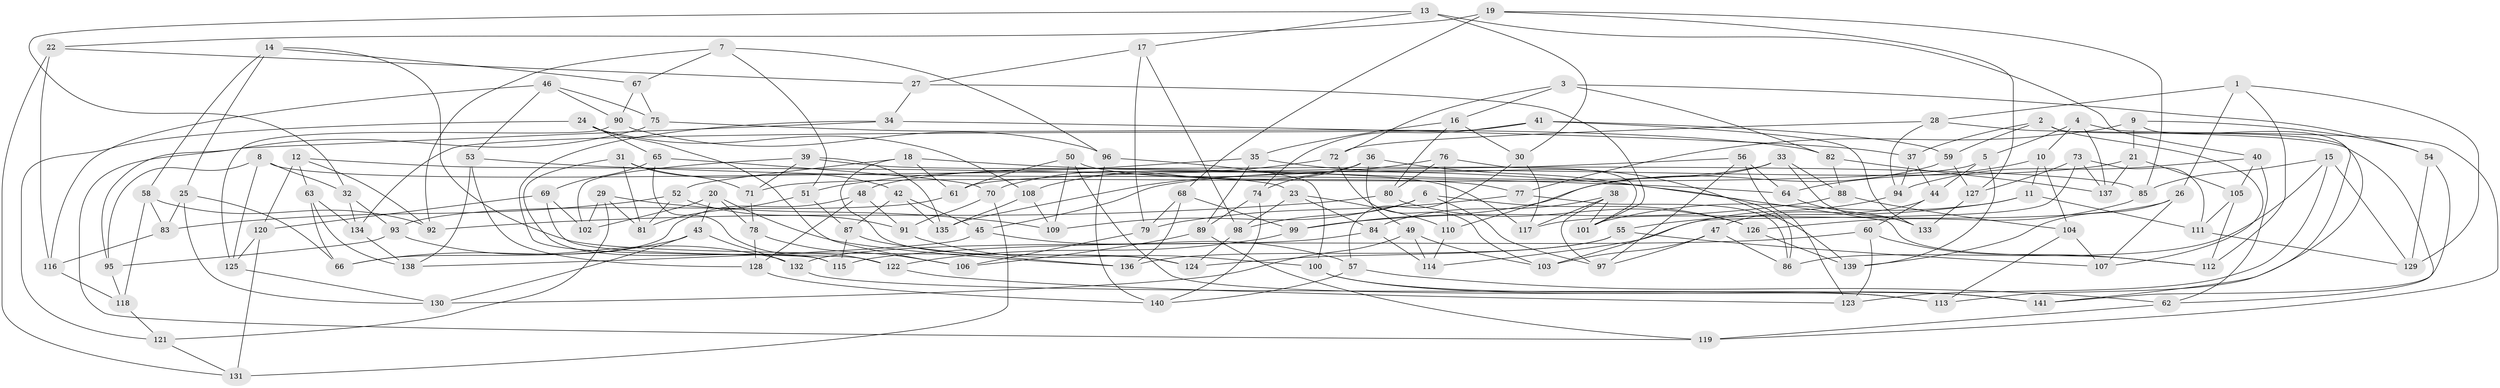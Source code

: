 // Generated by graph-tools (version 1.1) at 2025/11/02/27/25 16:11:48]
// undirected, 141 vertices, 282 edges
graph export_dot {
graph [start="1"]
  node [color=gray90,style=filled];
  1;
  2;
  3;
  4;
  5;
  6;
  7;
  8;
  9;
  10;
  11;
  12;
  13;
  14;
  15;
  16;
  17;
  18;
  19;
  20;
  21;
  22;
  23;
  24;
  25;
  26;
  27;
  28;
  29;
  30;
  31;
  32;
  33;
  34;
  35;
  36;
  37;
  38;
  39;
  40;
  41;
  42;
  43;
  44;
  45;
  46;
  47;
  48;
  49;
  50;
  51;
  52;
  53;
  54;
  55;
  56;
  57;
  58;
  59;
  60;
  61;
  62;
  63;
  64;
  65;
  66;
  67;
  68;
  69;
  70;
  71;
  72;
  73;
  74;
  75;
  76;
  77;
  78;
  79;
  80;
  81;
  82;
  83;
  84;
  85;
  86;
  87;
  88;
  89;
  90;
  91;
  92;
  93;
  94;
  95;
  96;
  97;
  98;
  99;
  100;
  101;
  102;
  103;
  104;
  105;
  106;
  107;
  108;
  109;
  110;
  111;
  112;
  113;
  114;
  115;
  116;
  117;
  118;
  119;
  120;
  121;
  122;
  123;
  124;
  125;
  126;
  127;
  128;
  129;
  130;
  131;
  132;
  133;
  134;
  135;
  136;
  137;
  138;
  139;
  140;
  141;
  1 -- 112;
  1 -- 129;
  1 -- 28;
  1 -- 26;
  2 -- 37;
  2 -- 59;
  2 -- 107;
  2 -- 141;
  3 -- 54;
  3 -- 72;
  3 -- 16;
  3 -- 82;
  4 -- 5;
  4 -- 119;
  4 -- 10;
  4 -- 137;
  5 -- 71;
  5 -- 44;
  5 -- 139;
  6 -- 126;
  6 -- 109;
  6 -- 97;
  6 -- 98;
  7 -- 67;
  7 -- 92;
  7 -- 96;
  7 -- 51;
  8 -- 117;
  8 -- 125;
  8 -- 95;
  8 -- 32;
  9 -- 113;
  9 -- 54;
  9 -- 21;
  9 -- 77;
  10 -- 64;
  10 -- 11;
  10 -- 104;
  11 -- 101;
  11 -- 55;
  11 -- 111;
  12 -- 92;
  12 -- 63;
  12 -- 120;
  12 -- 23;
  13 -- 40;
  13 -- 32;
  13 -- 30;
  13 -- 17;
  14 -- 25;
  14 -- 124;
  14 -- 67;
  14 -- 58;
  15 -- 86;
  15 -- 123;
  15 -- 85;
  15 -- 129;
  16 -- 80;
  16 -- 30;
  16 -- 35;
  17 -- 98;
  17 -- 27;
  17 -- 79;
  18 -- 112;
  18 -- 61;
  18 -- 52;
  18 -- 124;
  19 -- 68;
  19 -- 22;
  19 -- 85;
  19 -- 127;
  20 -- 102;
  20 -- 136;
  20 -- 43;
  20 -- 78;
  21 -- 137;
  21 -- 45;
  21 -- 105;
  22 -- 27;
  22 -- 131;
  22 -- 116;
  23 -- 110;
  23 -- 98;
  23 -- 84;
  24 -- 106;
  24 -- 65;
  24 -- 121;
  24 -- 108;
  25 -- 66;
  25 -- 130;
  25 -- 83;
  26 -- 107;
  26 -- 117;
  26 -- 139;
  27 -- 34;
  27 -- 101;
  28 -- 72;
  28 -- 94;
  28 -- 62;
  29 -- 121;
  29 -- 109;
  29 -- 81;
  29 -- 102;
  30 -- 57;
  30 -- 117;
  31 -- 71;
  31 -- 81;
  31 -- 115;
  31 -- 42;
  32 -- 93;
  32 -- 134;
  33 -- 110;
  33 -- 133;
  33 -- 48;
  33 -- 88;
  34 -- 37;
  34 -- 115;
  34 -- 119;
  35 -- 89;
  35 -- 51;
  35 -- 139;
  36 -- 70;
  36 -- 86;
  36 -- 49;
  36 -- 74;
  37 -- 44;
  37 -- 94;
  38 -- 84;
  38 -- 117;
  38 -- 97;
  38 -- 101;
  39 -- 85;
  39 -- 102;
  39 -- 135;
  39 -- 71;
  40 -- 62;
  40 -- 94;
  40 -- 105;
  41 -- 133;
  41 -- 59;
  41 -- 74;
  41 -- 134;
  42 -- 135;
  42 -- 45;
  42 -- 87;
  43 -- 130;
  43 -- 132;
  43 -- 66;
  44 -- 60;
  44 -- 47;
  45 -- 57;
  45 -- 138;
  46 -- 75;
  46 -- 90;
  46 -- 116;
  46 -- 53;
  47 -- 86;
  47 -- 97;
  47 -- 103;
  48 -- 128;
  48 -- 66;
  48 -- 91;
  49 -- 130;
  49 -- 103;
  49 -- 114;
  50 -- 61;
  50 -- 113;
  50 -- 109;
  50 -- 77;
  51 -- 81;
  51 -- 87;
  52 -- 83;
  52 -- 91;
  52 -- 81;
  53 -- 128;
  53 -- 138;
  53 -- 64;
  54 -- 141;
  54 -- 129;
  55 -- 124;
  55 -- 136;
  55 -- 107;
  56 -- 61;
  56 -- 64;
  56 -- 123;
  56 -- 97;
  57 -- 62;
  57 -- 140;
  58 -- 83;
  58 -- 118;
  58 -- 92;
  59 -- 99;
  59 -- 127;
  60 -- 115;
  60 -- 112;
  60 -- 123;
  61 -- 93;
  62 -- 119;
  63 -- 138;
  63 -- 134;
  63 -- 66;
  64 -- 133;
  65 -- 70;
  65 -- 69;
  65 -- 122;
  67 -- 90;
  67 -- 75;
  68 -- 136;
  68 -- 99;
  68 -- 79;
  69 -- 120;
  69 -- 102;
  69 -- 122;
  70 -- 131;
  70 -- 91;
  71 -- 78;
  72 -- 103;
  72 -- 108;
  73 -- 137;
  73 -- 114;
  73 -- 111;
  73 -- 127;
  74 -- 89;
  74 -- 140;
  75 -- 95;
  75 -- 82;
  76 -- 135;
  76 -- 110;
  76 -- 80;
  76 -- 101;
  77 -- 86;
  77 -- 79;
  78 -- 106;
  78 -- 128;
  79 -- 106;
  80 -- 92;
  80 -- 126;
  82 -- 137;
  82 -- 88;
  83 -- 116;
  84 -- 132;
  84 -- 114;
  85 -- 126;
  87 -- 136;
  87 -- 115;
  88 -- 104;
  88 -- 99;
  89 -- 106;
  89 -- 119;
  90 -- 125;
  90 -- 96;
  91 -- 100;
  93 -- 95;
  93 -- 132;
  94 -- 103;
  95 -- 118;
  96 -- 140;
  96 -- 100;
  98 -- 124;
  99 -- 122;
  100 -- 113;
  100 -- 141;
  104 -- 113;
  104 -- 107;
  105 -- 111;
  105 -- 112;
  108 -- 109;
  108 -- 135;
  110 -- 114;
  111 -- 129;
  116 -- 118;
  118 -- 121;
  120 -- 125;
  120 -- 131;
  121 -- 131;
  122 -- 123;
  125 -- 130;
  126 -- 139;
  127 -- 133;
  128 -- 140;
  132 -- 141;
  134 -- 138;
}
